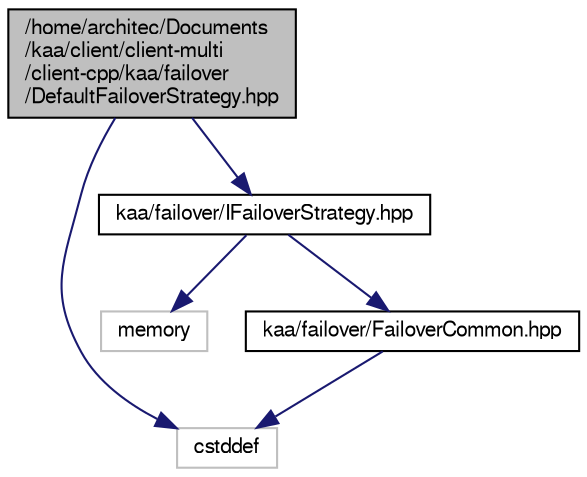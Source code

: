 digraph "/home/architec/Documents/kaa/client/client-multi/client-cpp/kaa/failover/DefaultFailoverStrategy.hpp"
{
  bgcolor="transparent";
  edge [fontname="FreeSans",fontsize="10",labelfontname="FreeSans",labelfontsize="10"];
  node [fontname="FreeSans",fontsize="10",shape=record];
  Node1 [label="/home/architec/Documents\l/kaa/client/client-multi\l/client-cpp/kaa/failover\l/DefaultFailoverStrategy.hpp",height=0.2,width=0.4,color="black", fillcolor="grey75", style="filled" fontcolor="black"];
  Node1 -> Node2 [color="midnightblue",fontsize="10",style="solid",fontname="FreeSans"];
  Node2 [label="cstddef",height=0.2,width=0.4,color="grey75"];
  Node1 -> Node3 [color="midnightblue",fontsize="10",style="solid",fontname="FreeSans"];
  Node3 [label="kaa/failover/IFailoverStrategy.hpp",height=0.2,width=0.4,color="black",URL="$IFailoverStrategy_8hpp.html"];
  Node3 -> Node4 [color="midnightblue",fontsize="10",style="solid",fontname="FreeSans"];
  Node4 [label="memory",height=0.2,width=0.4,color="grey75"];
  Node3 -> Node5 [color="midnightblue",fontsize="10",style="solid",fontname="FreeSans"];
  Node5 [label="kaa/failover/FailoverCommon.hpp",height=0.2,width=0.4,color="black",URL="$FailoverCommon_8hpp.html"];
  Node5 -> Node2 [color="midnightblue",fontsize="10",style="solid",fontname="FreeSans"];
}
